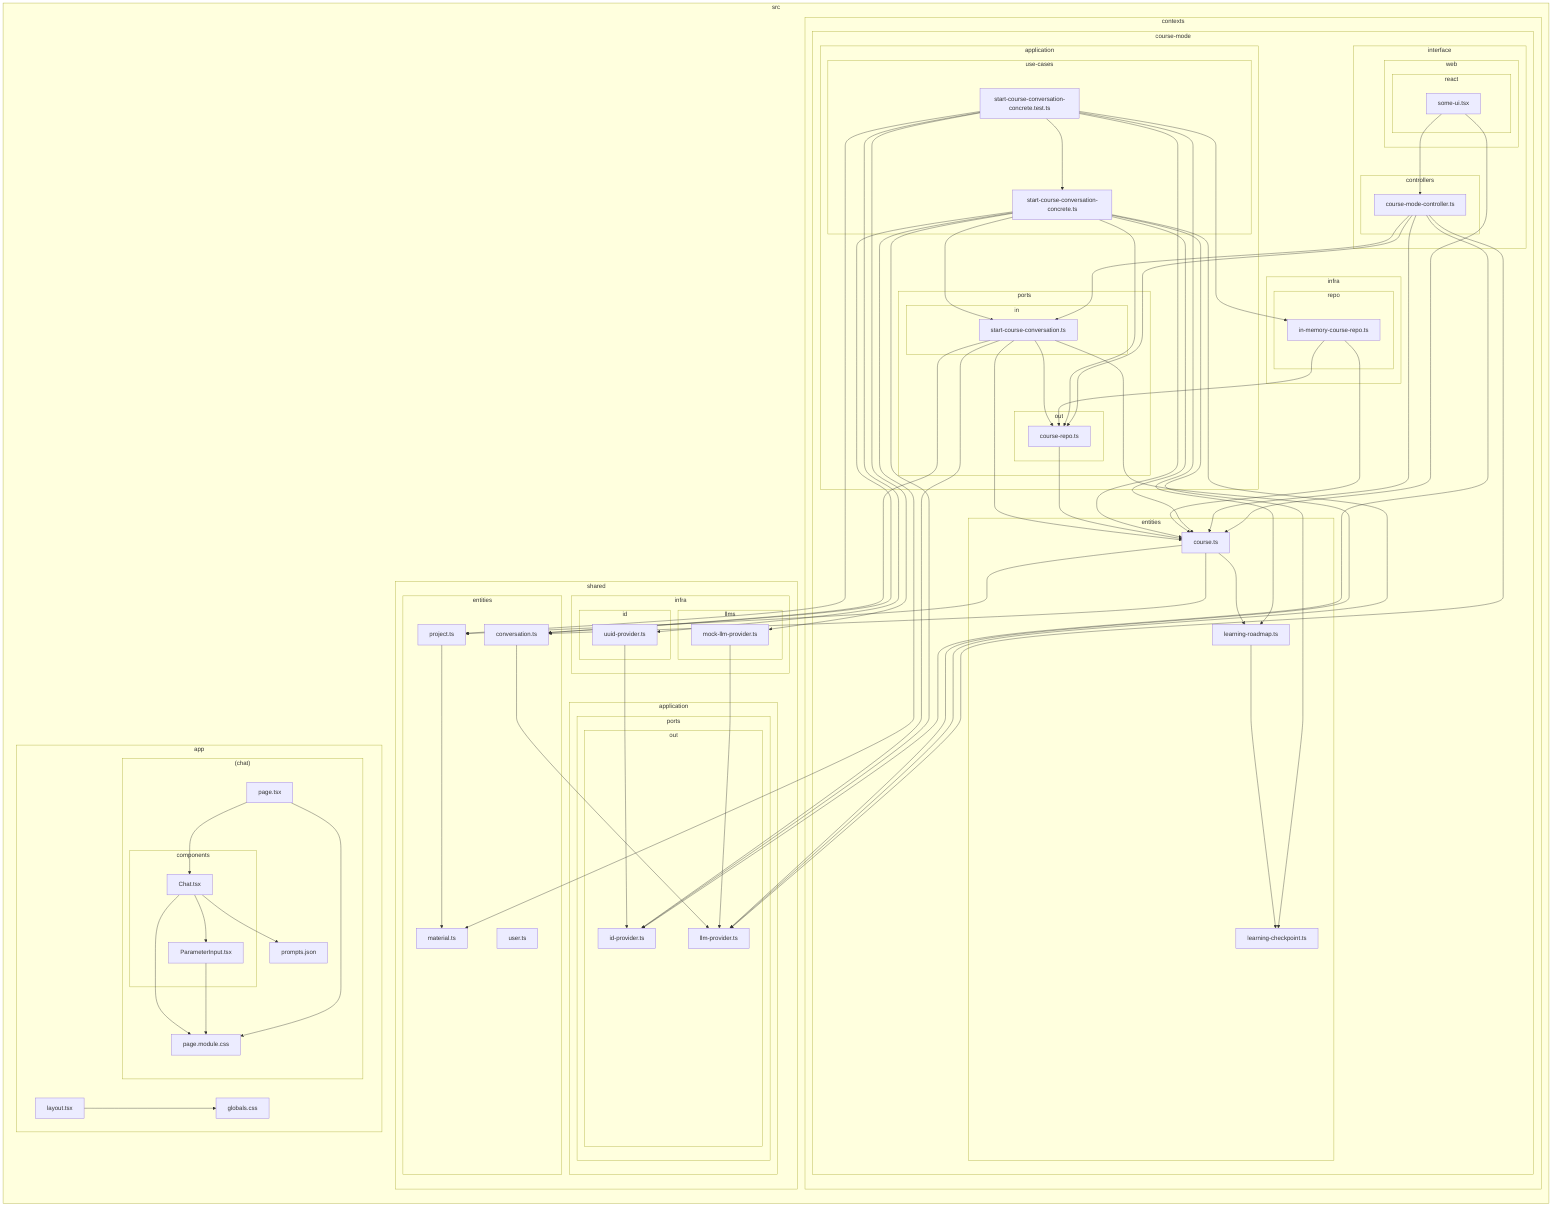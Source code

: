flowchart LR

subgraph 0["src"]
subgraph 1["app"]
subgraph 2["(chat)"]
subgraph 3["components"]
4["Chat.tsx"]
7["ParameterInput.tsx"]
end
5["page.module.css"]
6["prompts.json"]
8["page.tsx"]
end
9["layout.tsx"]
A["globals.css"]
end
subgraph B["contexts"]
subgraph C["course-mode"]
subgraph D["application"]
subgraph E["ports"]
subgraph F["in"]
G["start-course-conversation.ts"]
end
subgraph V["out"]
W["course-repo.ts"]
end
end
subgraph X["use-cases"]
Y["start-course-conversation-concrete.test.ts"]
17["start-course-conversation-concrete.ts"]
end
end
subgraph P["entities"]
Q["course.ts"]
T["learning-roadmap.ts"]
U["learning-checkpoint.ts"]
end
subgraph 14["infra"]
subgraph 15["repo"]
16["in-memory-course-repo.ts"]
end
end
subgraph 18["interface"]
subgraph 19["controllers"]
1A["course-mode-controller.ts"]
end
subgraph 1B["web"]
subgraph 1C["react"]
1D["some-ui.tsx"]
end
end
end
end
end
subgraph H["shared"]
subgraph I["application"]
subgraph J["ports"]
subgraph K["out"]
L["id-provider.ts"]
M["llm-provider.ts"]
end
end
end
subgraph N["entities"]
O["conversation.ts"]
R["project.ts"]
S["material.ts"]
1E["user.ts"]
end
subgraph Z["infra"]
subgraph 10["id"]
11["uuid-provider.ts"]
end
subgraph 12["llms"]
13["mock-llm-provider.ts"]
end
end
end
end
4-->5
4-->6
4-->7
7-->5
8-->4
8-->5
9-->A
G-->L
G-->M
G-->O
G-->Q
G-->W
O-->M
Q-->O
Q-->R
Q-->T
R-->S
T-->U
W-->Q
Y-->R
Y-->11
Y-->13
Y-->Q
Y-->T
Y-->16
Y-->17
11-->L
13-->M
16-->W
16-->Q
17-->L
17-->M
17-->O
17-->S
17-->Q
17-->U
17-->G
17-->W
1A-->L
1A-->M
1A-->G
1A-->W
1A-->Q
1D-->Q
1D-->1A